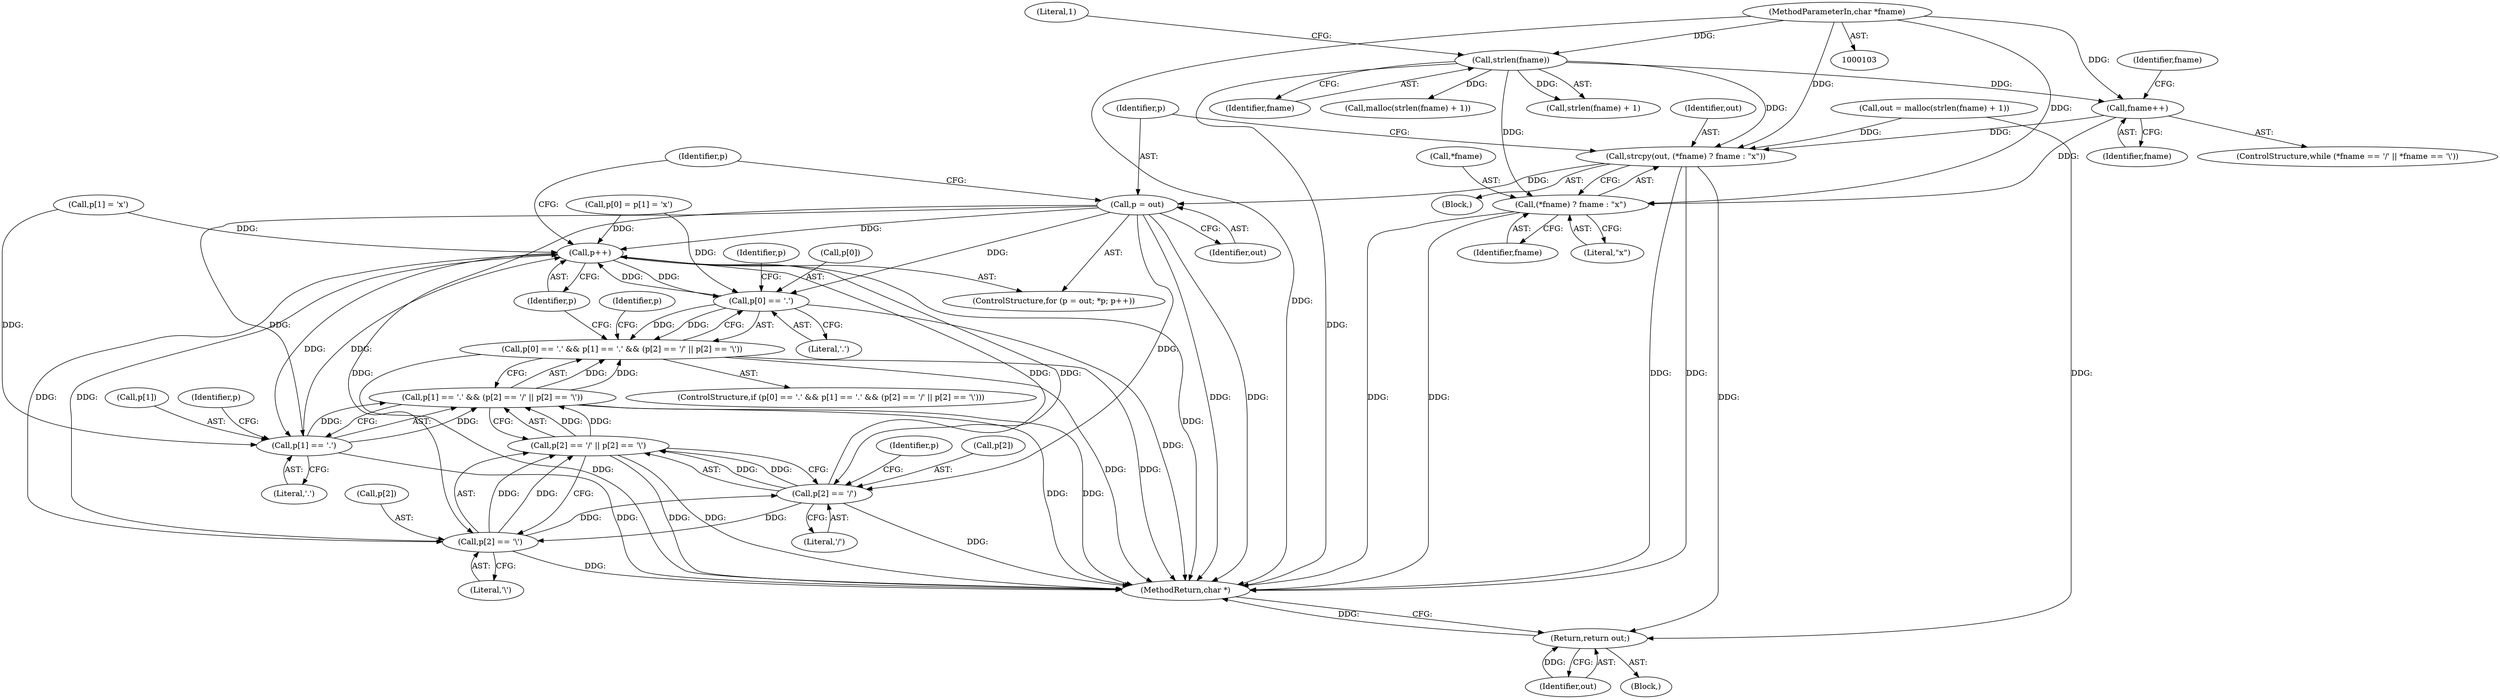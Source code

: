 digraph "0_libmspack_7cadd489698be117c47efcadd742651594429e6d@pointer" {
"1000127" [label="(Call,fname++)"];
"1000113" [label="(Call,strlen(fname))"];
"1000104" [label="(MethodParameterIn,char *fname)"];
"1000129" [label="(Call,strcpy(out, (*fname) ? fname : \"x\"))"];
"1000137" [label="(Call,p = out)"];
"1000142" [label="(Call,p++)"];
"1000147" [label="(Call,p[0] == '.')"];
"1000146" [label="(Call,p[0] == '.' && p[1] == '.' && (p[2] == '/' || p[2] == '\\'))"];
"1000153" [label="(Call,p[1] == '.')"];
"1000152" [label="(Call,p[1] == '.' && (p[2] == '/' || p[2] == '\\'))"];
"1000159" [label="(Call,p[2] == '/')"];
"1000158" [label="(Call,p[2] == '/' || p[2] == '\\')"];
"1000164" [label="(Call,p[2] == '\\')"];
"1000179" [label="(Return,return out;)"];
"1000131" [label="(Call,(*fname) ? fname : \"x\")"];
"1000157" [label="(Literal,'.')"];
"1000180" [label="(Identifier,out)"];
"1000127" [label="(Call,fname++)"];
"1000112" [label="(Call,strlen(fname) + 1)"];
"1000170" [label="(Call,p[0] = p[1] = 'x')"];
"1000116" [label="(Block,)"];
"1000136" [label="(ControlStructure,for (p = out; *p; p++))"];
"1000151" [label="(Literal,'.')"];
"1000155" [label="(Identifier,p)"];
"1000121" [label="(Identifier,fname)"];
"1000174" [label="(Call,p[1] = 'x')"];
"1000158" [label="(Call,p[2] == '/' || p[2] == '\\')"];
"1000148" [label="(Call,p[0])"];
"1000129" [label="(Call,strcpy(out, (*fname) ? fname : \"x\"))"];
"1000114" [label="(Identifier,fname)"];
"1000159" [label="(Call,p[2] == '/')"];
"1000138" [label="(Identifier,p)"];
"1000109" [label="(Call,out = malloc(strlen(fname) + 1))"];
"1000142" [label="(Call,p++)"];
"1000105" [label="(Block,)"];
"1000113" [label="(Call,strlen(fname))"];
"1000181" [label="(MethodReturn,char *)"];
"1000152" [label="(Call,p[1] == '.' && (p[2] == '/' || p[2] == '\\'))"];
"1000117" [label="(ControlStructure,while (*fname == '/' || *fname == '\\'))"];
"1000115" [label="(Literal,1)"];
"1000137" [label="(Call,p = out)"];
"1000166" [label="(Identifier,p)"];
"1000168" [label="(Literal,'\\')"];
"1000134" [label="(Identifier,fname)"];
"1000128" [label="(Identifier,fname)"];
"1000111" [label="(Call,malloc(strlen(fname) + 1))"];
"1000135" [label="(Literal,\"x\")"];
"1000172" [label="(Identifier,p)"];
"1000146" [label="(Call,p[0] == '.' && p[1] == '.' && (p[2] == '/' || p[2] == '\\'))"];
"1000165" [label="(Call,p[2])"];
"1000104" [label="(MethodParameterIn,char *fname)"];
"1000141" [label="(Identifier,p)"];
"1000164" [label="(Call,p[2] == '\\')"];
"1000161" [label="(Identifier,p)"];
"1000143" [label="(Identifier,p)"];
"1000163" [label="(Literal,'/')"];
"1000139" [label="(Identifier,out)"];
"1000145" [label="(ControlStructure,if (p[0] == '.' && p[1] == '.' && (p[2] == '/' || p[2] == '\\')))"];
"1000179" [label="(Return,return out;)"];
"1000147" [label="(Call,p[0] == '.')"];
"1000132" [label="(Call,*fname)"];
"1000160" [label="(Call,p[2])"];
"1000130" [label="(Identifier,out)"];
"1000153" [label="(Call,p[1] == '.')"];
"1000154" [label="(Call,p[1])"];
"1000131" [label="(Call,(*fname) ? fname : \"x\")"];
"1000127" -> "1000117"  [label="AST: "];
"1000127" -> "1000128"  [label="CFG: "];
"1000128" -> "1000127"  [label="AST: "];
"1000121" -> "1000127"  [label="CFG: "];
"1000113" -> "1000127"  [label="DDG: "];
"1000104" -> "1000127"  [label="DDG: "];
"1000127" -> "1000129"  [label="DDG: "];
"1000127" -> "1000131"  [label="DDG: "];
"1000113" -> "1000112"  [label="AST: "];
"1000113" -> "1000114"  [label="CFG: "];
"1000114" -> "1000113"  [label="AST: "];
"1000115" -> "1000113"  [label="CFG: "];
"1000113" -> "1000181"  [label="DDG: "];
"1000113" -> "1000111"  [label="DDG: "];
"1000113" -> "1000112"  [label="DDG: "];
"1000104" -> "1000113"  [label="DDG: "];
"1000113" -> "1000129"  [label="DDG: "];
"1000113" -> "1000131"  [label="DDG: "];
"1000104" -> "1000103"  [label="AST: "];
"1000104" -> "1000181"  [label="DDG: "];
"1000104" -> "1000129"  [label="DDG: "];
"1000104" -> "1000131"  [label="DDG: "];
"1000129" -> "1000116"  [label="AST: "];
"1000129" -> "1000131"  [label="CFG: "];
"1000130" -> "1000129"  [label="AST: "];
"1000131" -> "1000129"  [label="AST: "];
"1000138" -> "1000129"  [label="CFG: "];
"1000129" -> "1000181"  [label="DDG: "];
"1000129" -> "1000181"  [label="DDG: "];
"1000109" -> "1000129"  [label="DDG: "];
"1000129" -> "1000137"  [label="DDG: "];
"1000129" -> "1000179"  [label="DDG: "];
"1000137" -> "1000136"  [label="AST: "];
"1000137" -> "1000139"  [label="CFG: "];
"1000138" -> "1000137"  [label="AST: "];
"1000139" -> "1000137"  [label="AST: "];
"1000141" -> "1000137"  [label="CFG: "];
"1000137" -> "1000181"  [label="DDG: "];
"1000137" -> "1000181"  [label="DDG: "];
"1000137" -> "1000142"  [label="DDG: "];
"1000137" -> "1000147"  [label="DDG: "];
"1000137" -> "1000153"  [label="DDG: "];
"1000137" -> "1000159"  [label="DDG: "];
"1000137" -> "1000164"  [label="DDG: "];
"1000142" -> "1000136"  [label="AST: "];
"1000142" -> "1000143"  [label="CFG: "];
"1000143" -> "1000142"  [label="AST: "];
"1000141" -> "1000142"  [label="CFG: "];
"1000142" -> "1000181"  [label="DDG: "];
"1000159" -> "1000142"  [label="DDG: "];
"1000147" -> "1000142"  [label="DDG: "];
"1000153" -> "1000142"  [label="DDG: "];
"1000174" -> "1000142"  [label="DDG: "];
"1000164" -> "1000142"  [label="DDG: "];
"1000170" -> "1000142"  [label="DDG: "];
"1000142" -> "1000147"  [label="DDG: "];
"1000142" -> "1000153"  [label="DDG: "];
"1000142" -> "1000159"  [label="DDG: "];
"1000142" -> "1000164"  [label="DDG: "];
"1000147" -> "1000146"  [label="AST: "];
"1000147" -> "1000151"  [label="CFG: "];
"1000148" -> "1000147"  [label="AST: "];
"1000151" -> "1000147"  [label="AST: "];
"1000155" -> "1000147"  [label="CFG: "];
"1000146" -> "1000147"  [label="CFG: "];
"1000147" -> "1000181"  [label="DDG: "];
"1000147" -> "1000146"  [label="DDG: "];
"1000147" -> "1000146"  [label="DDG: "];
"1000170" -> "1000147"  [label="DDG: "];
"1000146" -> "1000145"  [label="AST: "];
"1000146" -> "1000152"  [label="CFG: "];
"1000152" -> "1000146"  [label="AST: "];
"1000172" -> "1000146"  [label="CFG: "];
"1000143" -> "1000146"  [label="CFG: "];
"1000146" -> "1000181"  [label="DDG: "];
"1000146" -> "1000181"  [label="DDG: "];
"1000146" -> "1000181"  [label="DDG: "];
"1000152" -> "1000146"  [label="DDG: "];
"1000152" -> "1000146"  [label="DDG: "];
"1000153" -> "1000152"  [label="AST: "];
"1000153" -> "1000157"  [label="CFG: "];
"1000154" -> "1000153"  [label="AST: "];
"1000157" -> "1000153"  [label="AST: "];
"1000161" -> "1000153"  [label="CFG: "];
"1000152" -> "1000153"  [label="CFG: "];
"1000153" -> "1000181"  [label="DDG: "];
"1000153" -> "1000152"  [label="DDG: "];
"1000153" -> "1000152"  [label="DDG: "];
"1000174" -> "1000153"  [label="DDG: "];
"1000152" -> "1000158"  [label="CFG: "];
"1000158" -> "1000152"  [label="AST: "];
"1000152" -> "1000181"  [label="DDG: "];
"1000152" -> "1000181"  [label="DDG: "];
"1000158" -> "1000152"  [label="DDG: "];
"1000158" -> "1000152"  [label="DDG: "];
"1000159" -> "1000158"  [label="AST: "];
"1000159" -> "1000163"  [label="CFG: "];
"1000160" -> "1000159"  [label="AST: "];
"1000163" -> "1000159"  [label="AST: "];
"1000166" -> "1000159"  [label="CFG: "];
"1000158" -> "1000159"  [label="CFG: "];
"1000159" -> "1000181"  [label="DDG: "];
"1000159" -> "1000158"  [label="DDG: "];
"1000159" -> "1000158"  [label="DDG: "];
"1000164" -> "1000159"  [label="DDG: "];
"1000159" -> "1000164"  [label="DDG: "];
"1000158" -> "1000164"  [label="CFG: "];
"1000164" -> "1000158"  [label="AST: "];
"1000158" -> "1000181"  [label="DDG: "];
"1000158" -> "1000181"  [label="DDG: "];
"1000164" -> "1000158"  [label="DDG: "];
"1000164" -> "1000158"  [label="DDG: "];
"1000164" -> "1000168"  [label="CFG: "];
"1000165" -> "1000164"  [label="AST: "];
"1000168" -> "1000164"  [label="AST: "];
"1000164" -> "1000181"  [label="DDG: "];
"1000179" -> "1000105"  [label="AST: "];
"1000179" -> "1000180"  [label="CFG: "];
"1000180" -> "1000179"  [label="AST: "];
"1000181" -> "1000179"  [label="CFG: "];
"1000179" -> "1000181"  [label="DDG: "];
"1000180" -> "1000179"  [label="DDG: "];
"1000109" -> "1000179"  [label="DDG: "];
"1000131" -> "1000134"  [label="CFG: "];
"1000131" -> "1000135"  [label="CFG: "];
"1000132" -> "1000131"  [label="AST: "];
"1000134" -> "1000131"  [label="AST: "];
"1000135" -> "1000131"  [label="AST: "];
"1000131" -> "1000181"  [label="DDG: "];
"1000131" -> "1000181"  [label="DDG: "];
}
